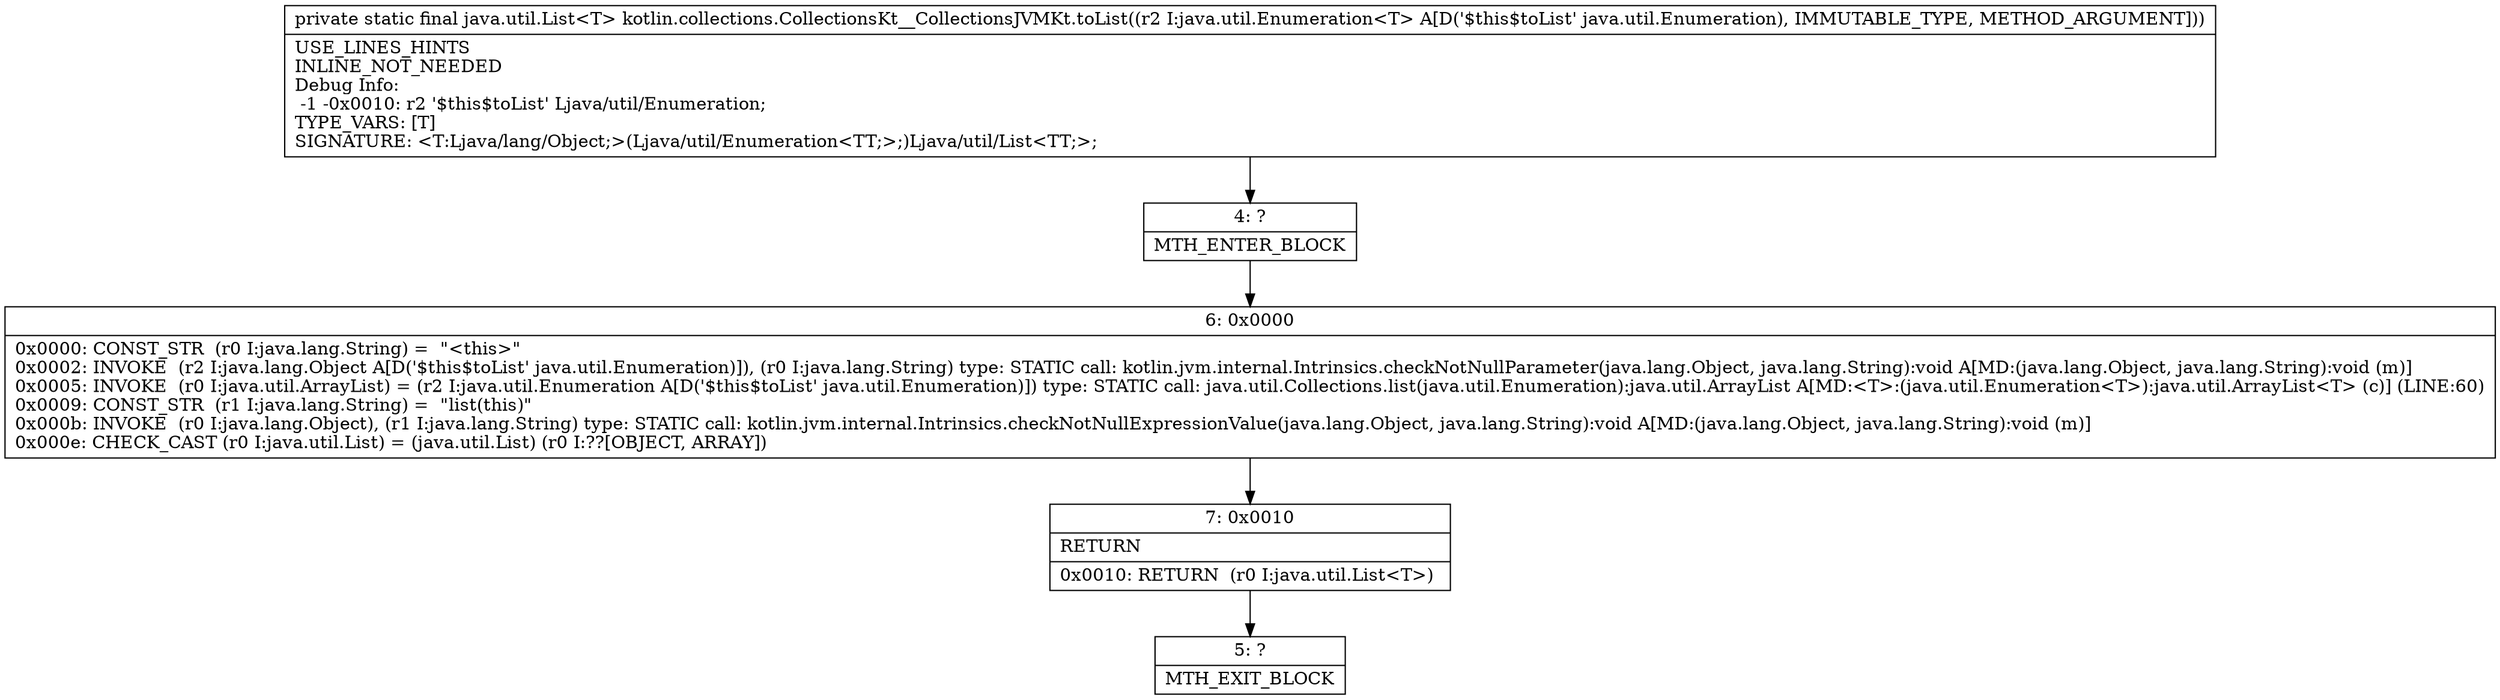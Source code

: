 digraph "CFG forkotlin.collections.CollectionsKt__CollectionsJVMKt.toList(Ljava\/util\/Enumeration;)Ljava\/util\/List;" {
Node_4 [shape=record,label="{4\:\ ?|MTH_ENTER_BLOCK\l}"];
Node_6 [shape=record,label="{6\:\ 0x0000|0x0000: CONST_STR  (r0 I:java.lang.String) =  \"\<this\>\" \l0x0002: INVOKE  (r2 I:java.lang.Object A[D('$this$toList' java.util.Enumeration)]), (r0 I:java.lang.String) type: STATIC call: kotlin.jvm.internal.Intrinsics.checkNotNullParameter(java.lang.Object, java.lang.String):void A[MD:(java.lang.Object, java.lang.String):void (m)]\l0x0005: INVOKE  (r0 I:java.util.ArrayList) = (r2 I:java.util.Enumeration A[D('$this$toList' java.util.Enumeration)]) type: STATIC call: java.util.Collections.list(java.util.Enumeration):java.util.ArrayList A[MD:\<T\>:(java.util.Enumeration\<T\>):java.util.ArrayList\<T\> (c)] (LINE:60)\l0x0009: CONST_STR  (r1 I:java.lang.String) =  \"list(this)\" \l0x000b: INVOKE  (r0 I:java.lang.Object), (r1 I:java.lang.String) type: STATIC call: kotlin.jvm.internal.Intrinsics.checkNotNullExpressionValue(java.lang.Object, java.lang.String):void A[MD:(java.lang.Object, java.lang.String):void (m)]\l0x000e: CHECK_CAST (r0 I:java.util.List) = (java.util.List) (r0 I:??[OBJECT, ARRAY]) \l}"];
Node_7 [shape=record,label="{7\:\ 0x0010|RETURN\l|0x0010: RETURN  (r0 I:java.util.List\<T\>) \l}"];
Node_5 [shape=record,label="{5\:\ ?|MTH_EXIT_BLOCK\l}"];
MethodNode[shape=record,label="{private static final java.util.List\<T\> kotlin.collections.CollectionsKt__CollectionsJVMKt.toList((r2 I:java.util.Enumeration\<T\> A[D('$this$toList' java.util.Enumeration), IMMUTABLE_TYPE, METHOD_ARGUMENT]))  | USE_LINES_HINTS\lINLINE_NOT_NEEDED\lDebug Info:\l  \-1 \-0x0010: r2 '$this$toList' Ljava\/util\/Enumeration;\lTYPE_VARS: [T]\lSIGNATURE: \<T:Ljava\/lang\/Object;\>(Ljava\/util\/Enumeration\<TT;\>;)Ljava\/util\/List\<TT;\>;\l}"];
MethodNode -> Node_4;Node_4 -> Node_6;
Node_6 -> Node_7;
Node_7 -> Node_5;
}

